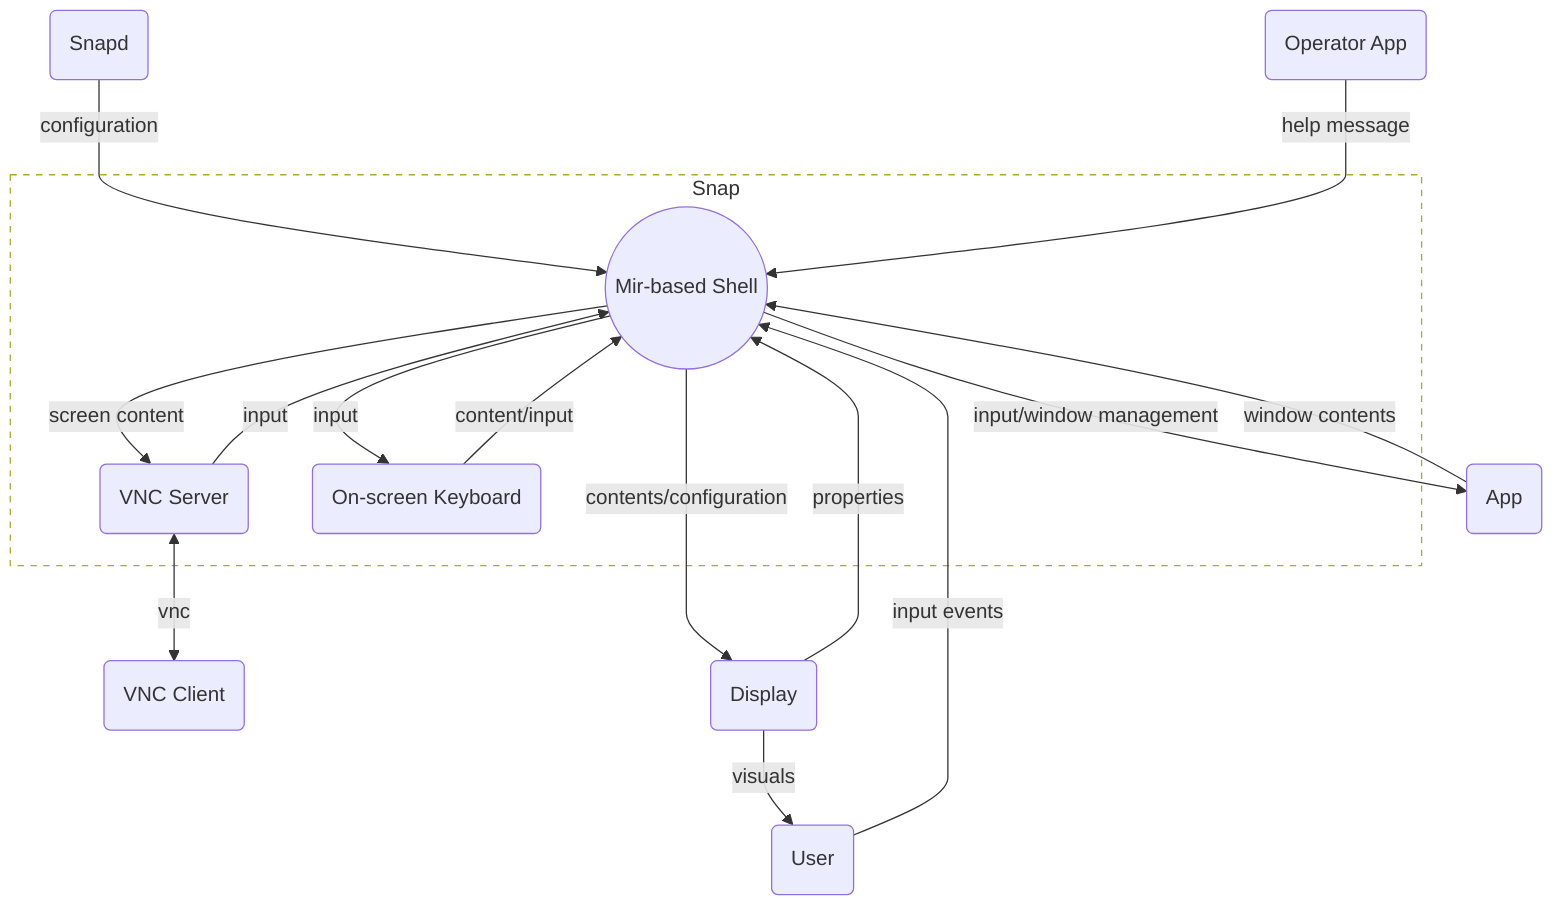 %%{ init: { 'flowchart': { 'curve': 'monotoneY' } } }%%
flowchart
    shell((Mir-based Shell))
    vnc_server(VNC Server)
    vnc_client(VNC Client)
    osk(On-screen Keyboard)
    snapd(Snapd)
    operator_app(Operator App)
    user(User)
    display(Display)
    app(App)

    subgraph snap [Snap]
        vnc_server--input-->shell
        shell--screen content-->vnc_server

        osk--content/input-->shell
        shell--input-->osk
    end
    
    shell--contents/configuration--->display
    snapd--configuration-->shell
    display--visuals-->user
    operator_app--help message-->shell
    user--input events-->shell
    display--properties-->shell
    vnc_server<--vnc-->vnc_client
    app--window contents-->shell
    shell--input/window management-->app

    classDef boundary fill:none,stroke-dasharray: 5 5
    snap:::boundary